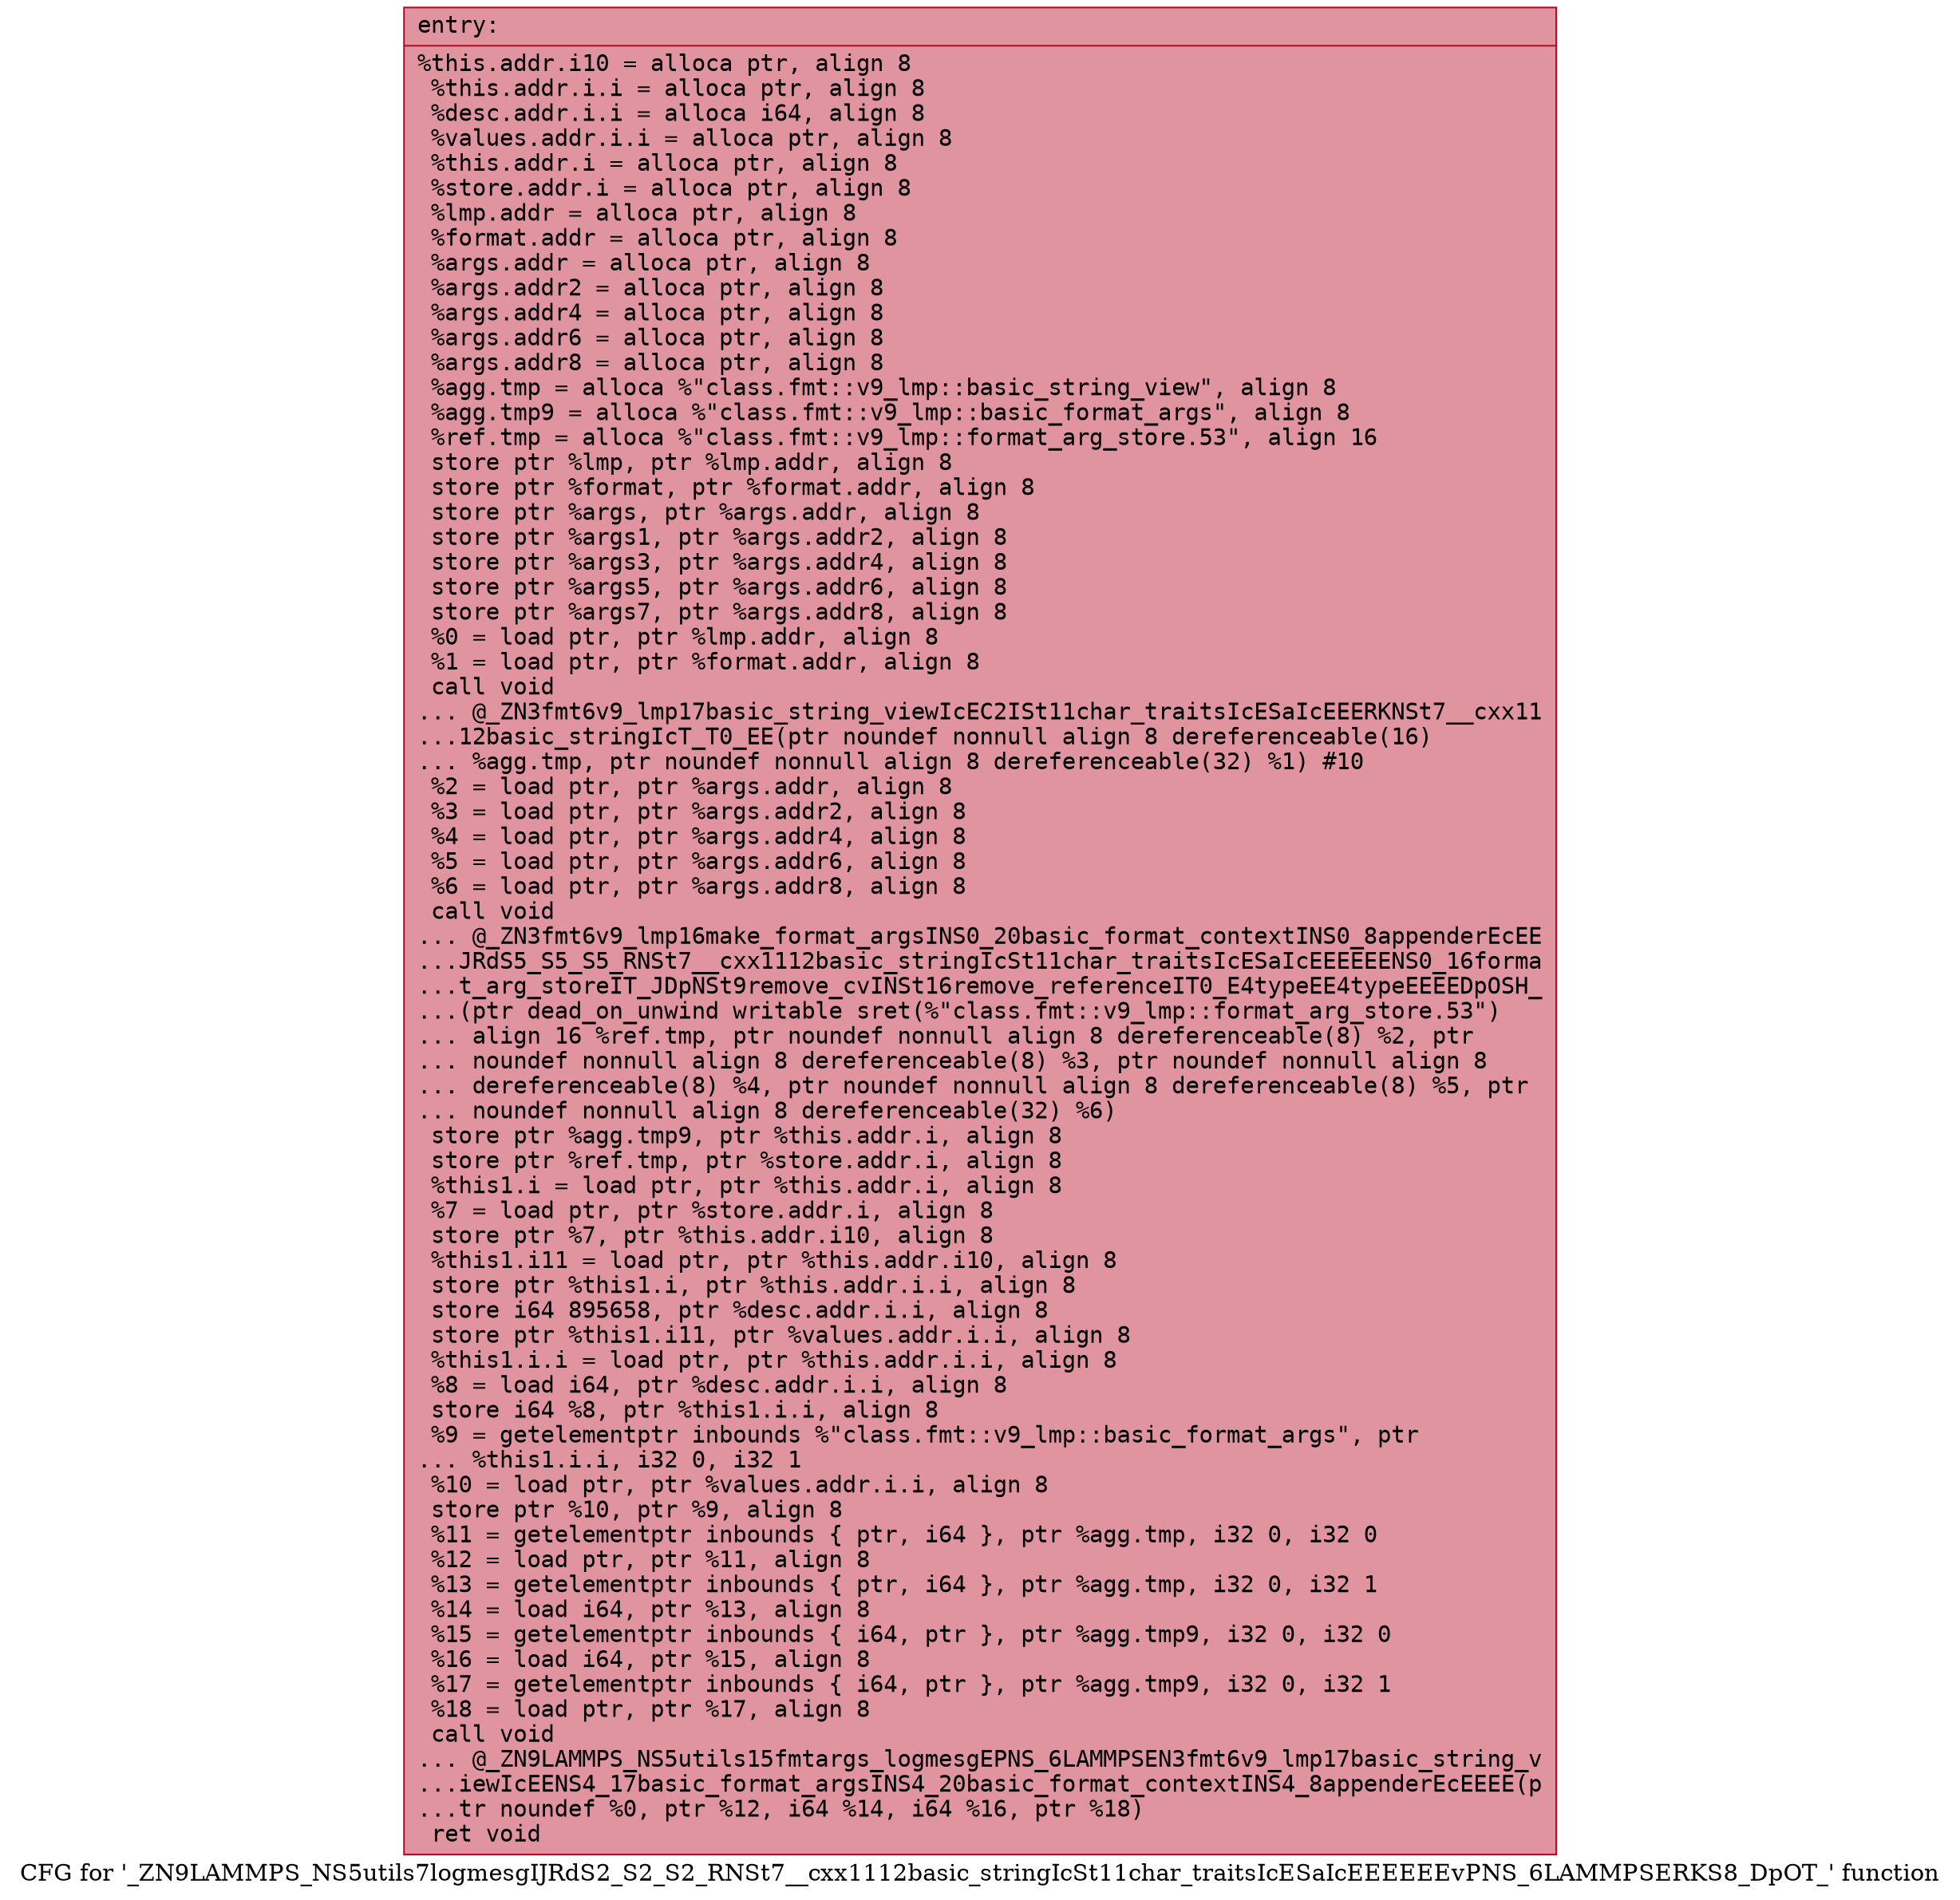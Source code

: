 digraph "CFG for '_ZN9LAMMPS_NS5utils7logmesgIJRdS2_S2_S2_RNSt7__cxx1112basic_stringIcSt11char_traitsIcESaIcEEEEEEvPNS_6LAMMPSERKS8_DpOT_' function" {
	label="CFG for '_ZN9LAMMPS_NS5utils7logmesgIJRdS2_S2_S2_RNSt7__cxx1112basic_stringIcSt11char_traitsIcESaIcEEEEEEvPNS_6LAMMPSERKS8_DpOT_' function";

	Node0x55e52281e6c0 [shape=record,color="#b70d28ff", style=filled, fillcolor="#b70d2870" fontname="Courier",label="{entry:\l|  %this.addr.i10 = alloca ptr, align 8\l  %this.addr.i.i = alloca ptr, align 8\l  %desc.addr.i.i = alloca i64, align 8\l  %values.addr.i.i = alloca ptr, align 8\l  %this.addr.i = alloca ptr, align 8\l  %store.addr.i = alloca ptr, align 8\l  %lmp.addr = alloca ptr, align 8\l  %format.addr = alloca ptr, align 8\l  %args.addr = alloca ptr, align 8\l  %args.addr2 = alloca ptr, align 8\l  %args.addr4 = alloca ptr, align 8\l  %args.addr6 = alloca ptr, align 8\l  %args.addr8 = alloca ptr, align 8\l  %agg.tmp = alloca %\"class.fmt::v9_lmp::basic_string_view\", align 8\l  %agg.tmp9 = alloca %\"class.fmt::v9_lmp::basic_format_args\", align 8\l  %ref.tmp = alloca %\"class.fmt::v9_lmp::format_arg_store.53\", align 16\l  store ptr %lmp, ptr %lmp.addr, align 8\l  store ptr %format, ptr %format.addr, align 8\l  store ptr %args, ptr %args.addr, align 8\l  store ptr %args1, ptr %args.addr2, align 8\l  store ptr %args3, ptr %args.addr4, align 8\l  store ptr %args5, ptr %args.addr6, align 8\l  store ptr %args7, ptr %args.addr8, align 8\l  %0 = load ptr, ptr %lmp.addr, align 8\l  %1 = load ptr, ptr %format.addr, align 8\l  call void\l... @_ZN3fmt6v9_lmp17basic_string_viewIcEC2ISt11char_traitsIcESaIcEEERKNSt7__cxx11\l...12basic_stringIcT_T0_EE(ptr noundef nonnull align 8 dereferenceable(16)\l... %agg.tmp, ptr noundef nonnull align 8 dereferenceable(32) %1) #10\l  %2 = load ptr, ptr %args.addr, align 8\l  %3 = load ptr, ptr %args.addr2, align 8\l  %4 = load ptr, ptr %args.addr4, align 8\l  %5 = load ptr, ptr %args.addr6, align 8\l  %6 = load ptr, ptr %args.addr8, align 8\l  call void\l... @_ZN3fmt6v9_lmp16make_format_argsINS0_20basic_format_contextINS0_8appenderEcEE\l...JRdS5_S5_S5_RNSt7__cxx1112basic_stringIcSt11char_traitsIcESaIcEEEEEENS0_16forma\l...t_arg_storeIT_JDpNSt9remove_cvINSt16remove_referenceIT0_E4typeEE4typeEEEEDpOSH_\l...(ptr dead_on_unwind writable sret(%\"class.fmt::v9_lmp::format_arg_store.53\")\l... align 16 %ref.tmp, ptr noundef nonnull align 8 dereferenceable(8) %2, ptr\l... noundef nonnull align 8 dereferenceable(8) %3, ptr noundef nonnull align 8\l... dereferenceable(8) %4, ptr noundef nonnull align 8 dereferenceable(8) %5, ptr\l... noundef nonnull align 8 dereferenceable(32) %6)\l  store ptr %agg.tmp9, ptr %this.addr.i, align 8\l  store ptr %ref.tmp, ptr %store.addr.i, align 8\l  %this1.i = load ptr, ptr %this.addr.i, align 8\l  %7 = load ptr, ptr %store.addr.i, align 8\l  store ptr %7, ptr %this.addr.i10, align 8\l  %this1.i11 = load ptr, ptr %this.addr.i10, align 8\l  store ptr %this1.i, ptr %this.addr.i.i, align 8\l  store i64 895658, ptr %desc.addr.i.i, align 8\l  store ptr %this1.i11, ptr %values.addr.i.i, align 8\l  %this1.i.i = load ptr, ptr %this.addr.i.i, align 8\l  %8 = load i64, ptr %desc.addr.i.i, align 8\l  store i64 %8, ptr %this1.i.i, align 8\l  %9 = getelementptr inbounds %\"class.fmt::v9_lmp::basic_format_args\", ptr\l... %this1.i.i, i32 0, i32 1\l  %10 = load ptr, ptr %values.addr.i.i, align 8\l  store ptr %10, ptr %9, align 8\l  %11 = getelementptr inbounds \{ ptr, i64 \}, ptr %agg.tmp, i32 0, i32 0\l  %12 = load ptr, ptr %11, align 8\l  %13 = getelementptr inbounds \{ ptr, i64 \}, ptr %agg.tmp, i32 0, i32 1\l  %14 = load i64, ptr %13, align 8\l  %15 = getelementptr inbounds \{ i64, ptr \}, ptr %agg.tmp9, i32 0, i32 0\l  %16 = load i64, ptr %15, align 8\l  %17 = getelementptr inbounds \{ i64, ptr \}, ptr %agg.tmp9, i32 0, i32 1\l  %18 = load ptr, ptr %17, align 8\l  call void\l... @_ZN9LAMMPS_NS5utils15fmtargs_logmesgEPNS_6LAMMPSEN3fmt6v9_lmp17basic_string_v\l...iewIcEENS4_17basic_format_argsINS4_20basic_format_contextINS4_8appenderEcEEEE(p\l...tr noundef %0, ptr %12, i64 %14, i64 %16, ptr %18)\l  ret void\l}"];
}
